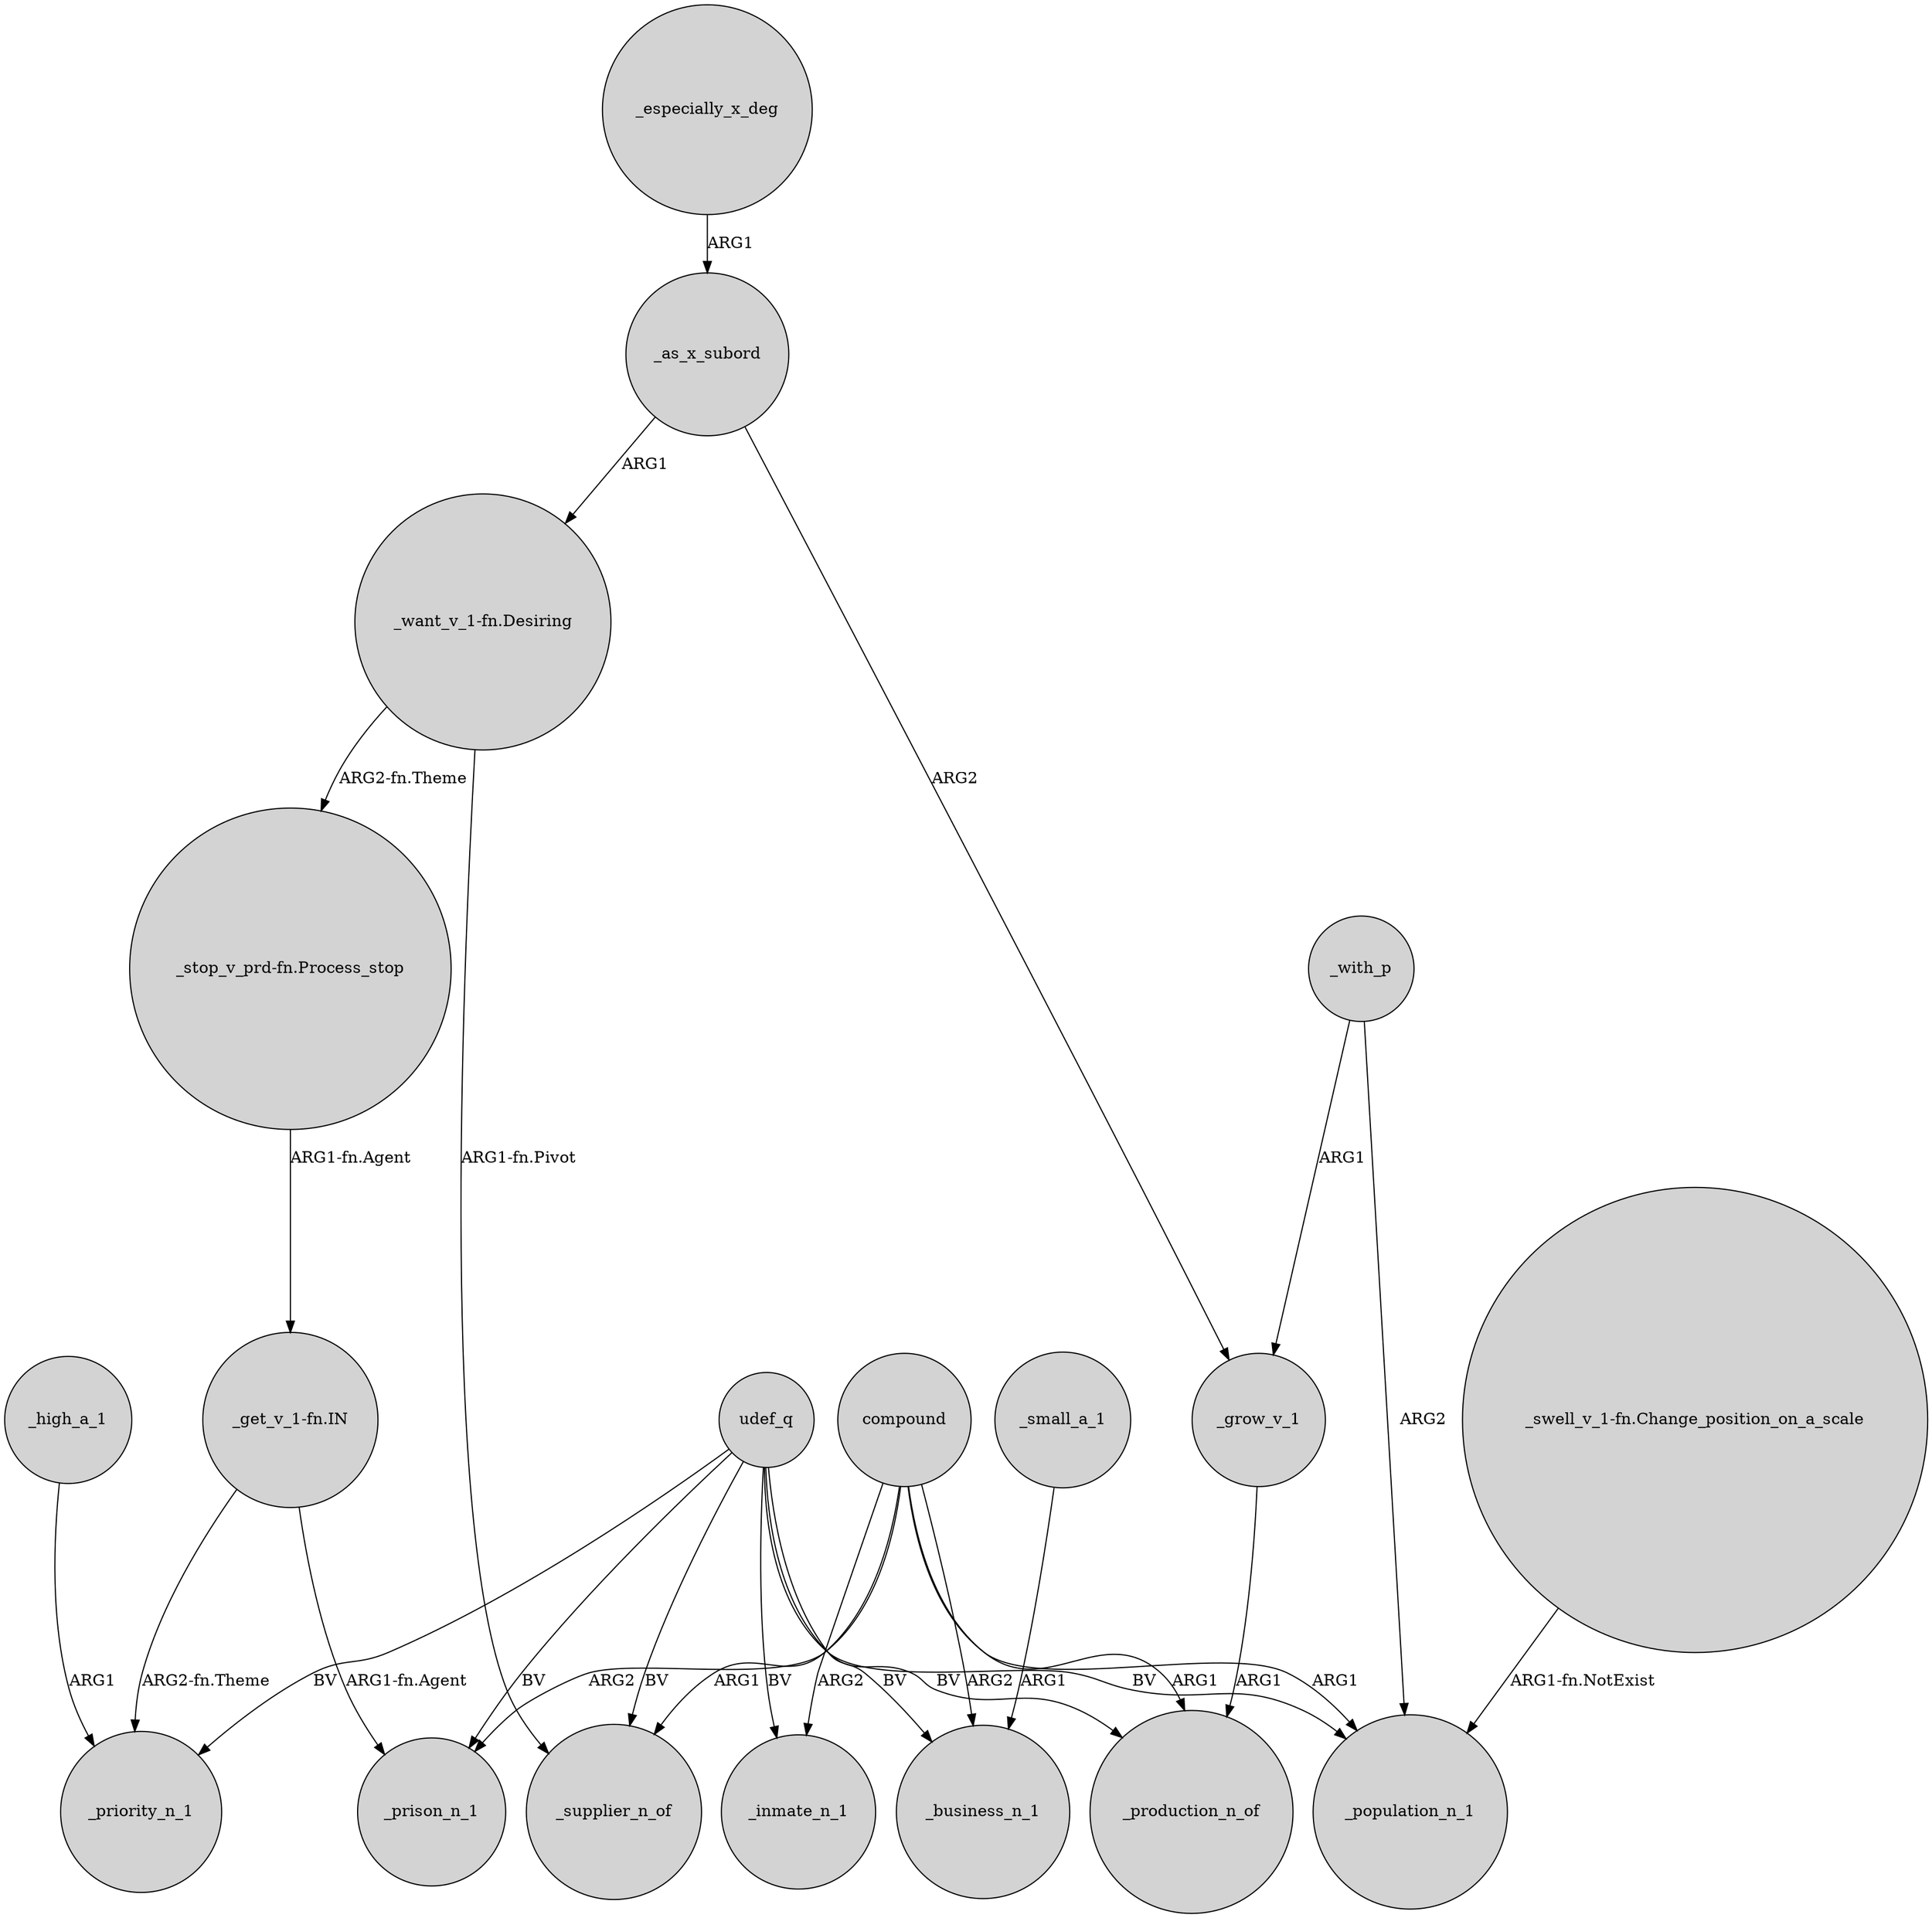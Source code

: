 digraph {
	node [shape=circle style=filled]
	"_stop_v_prd-fn.Process_stop" -> "_get_v_1-fn.IN" [label="ARG1-fn.Agent"]
	udef_q -> _production_n_of [label=BV]
	compound -> _production_n_of [label=ARG1]
	"_want_v_1-fn.Desiring" -> _supplier_n_of [label="ARG1-fn.Pivot"]
	"_get_v_1-fn.IN" -> _priority_n_1 [label="ARG2-fn.Theme"]
	_especially_x_deg -> _as_x_subord [label=ARG1]
	"_want_v_1-fn.Desiring" -> "_stop_v_prd-fn.Process_stop" [label="ARG2-fn.Theme"]
	"_get_v_1-fn.IN" -> _prison_n_1 [label="ARG1-fn.Agent"]
	udef_q -> _inmate_n_1 [label=BV]
	"_swell_v_1-fn.Change_position_on_a_scale" -> _population_n_1 [label="ARG1-fn.NotExist"]
	_small_a_1 -> _business_n_1 [label=ARG1]
	compound -> _supplier_n_of [label=ARG1]
	compound -> _business_n_1 [label=ARG2]
	_as_x_subord -> _grow_v_1 [label=ARG2]
	compound -> _population_n_1 [label=ARG1]
	udef_q -> _business_n_1 [label=BV]
	_as_x_subord -> "_want_v_1-fn.Desiring" [label=ARG1]
	compound -> _prison_n_1 [label=ARG2]
	_with_p -> _population_n_1 [label=ARG2]
	udef_q -> _priority_n_1 [label=BV]
	compound -> _inmate_n_1 [label=ARG2]
	udef_q -> _supplier_n_of [label=BV]
	udef_q -> _prison_n_1 [label=BV]
	_with_p -> _grow_v_1 [label=ARG1]
	_high_a_1 -> _priority_n_1 [label=ARG1]
	udef_q -> _population_n_1 [label=BV]
	_grow_v_1 -> _production_n_of [label=ARG1]
}
